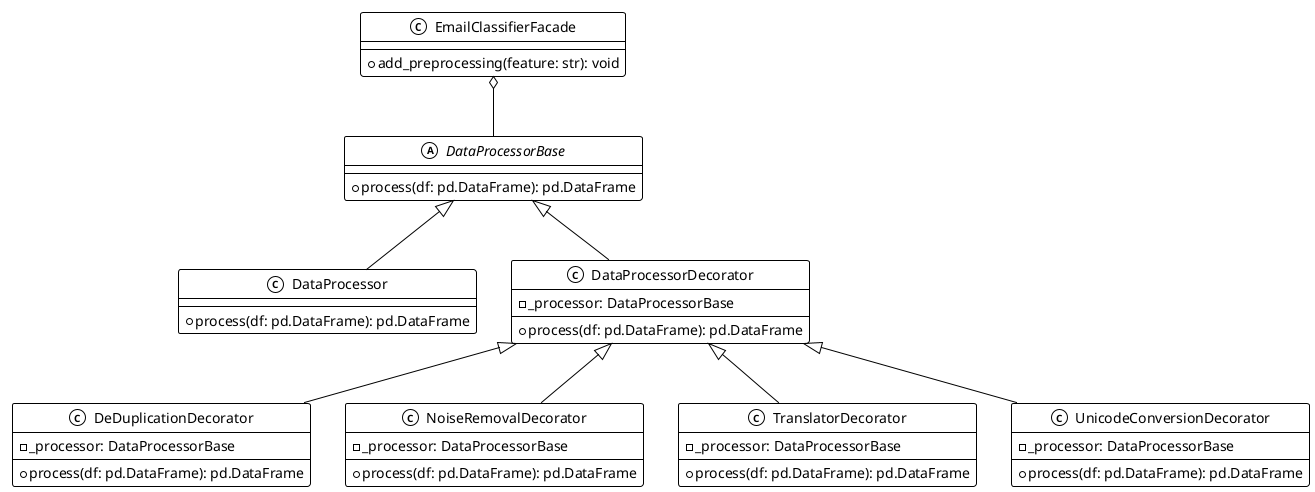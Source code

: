 @startuml
!theme mono

class EmailClassifierFacade {
    + add_preprocessing(feature: str): void
}

abstract class DataProcessorBase {
    + process(df: pd.DataFrame): pd.DataFrame
}

class DataProcessor {
    + process(df: pd.DataFrame): pd.DataFrame
}

class DataProcessorDecorator {
    - _processor: DataProcessorBase
    + process(df: pd.DataFrame): pd.DataFrame
}

class DeDuplicationDecorator {
    - _processor: DataProcessorBase
    + process(df: pd.DataFrame): pd.DataFrame
}

class NoiseRemovalDecorator {
    - _processor: DataProcessorBase
    + process(df: pd.DataFrame): pd.DataFrame
}

class TranslatorDecorator {
    - _processor: DataProcessorBase
    + process(df: pd.DataFrame): pd.DataFrame
}

class UnicodeConversionDecorator {
    - _processor: DataProcessorBase
    + process(df: pd.DataFrame): pd.DataFrame
}

EmailClassifierFacade o-- DataProcessorBase
DataProcessorBase <|-- DataProcessor
DataProcessorBase <|-- DataProcessorDecorator
DataProcessorDecorator <|-- DeDuplicationDecorator
DataProcessorDecorator <|-- NoiseRemovalDecorator
DataProcessorDecorator <|-- TranslatorDecorator
DataProcessorDecorator <|-- UnicodeConversionDecorator

@enduml